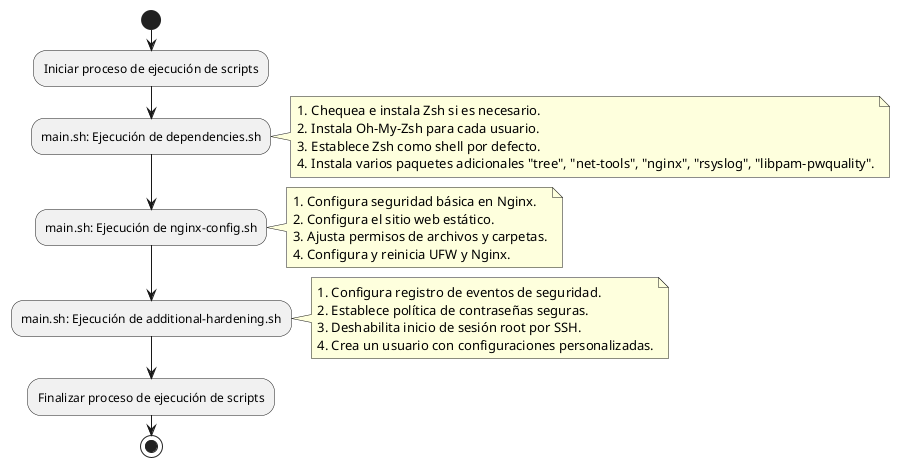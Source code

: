 @startuml proceso-ejecucion
start
:Iniciar proceso de ejecución de scripts;

:main.sh: Ejecución de dependencies.sh;
note right
  1. Chequea e instala Zsh si es necesario.
  2. Instala Oh-My-Zsh para cada usuario.
  3. Establece Zsh como shell por defecto.
  4. Instala varios paquetes adicionales "tree", "net-tools", "nginx", "rsyslog", "libpam-pwquality".
end note

:main.sh: Ejecución de nginx-config.sh;
note right
  1. Configura seguridad básica en Nginx.
  2. Configura el sitio web estático.
  3. Ajusta permisos de archivos y carpetas.
  4. Configura y reinicia UFW y Nginx.
end note

:main.sh: Ejecución de additional-hardening.sh;
note right
  1. Configura registro de eventos de seguridad.
  2. Establece política de contraseñas seguras.
  3. Deshabilita inicio de sesión root por SSH.
  4. Crea un usuario con configuraciones personalizadas.
end note

:Finalizar proceso de ejecución de scripts;
stop
@enduml